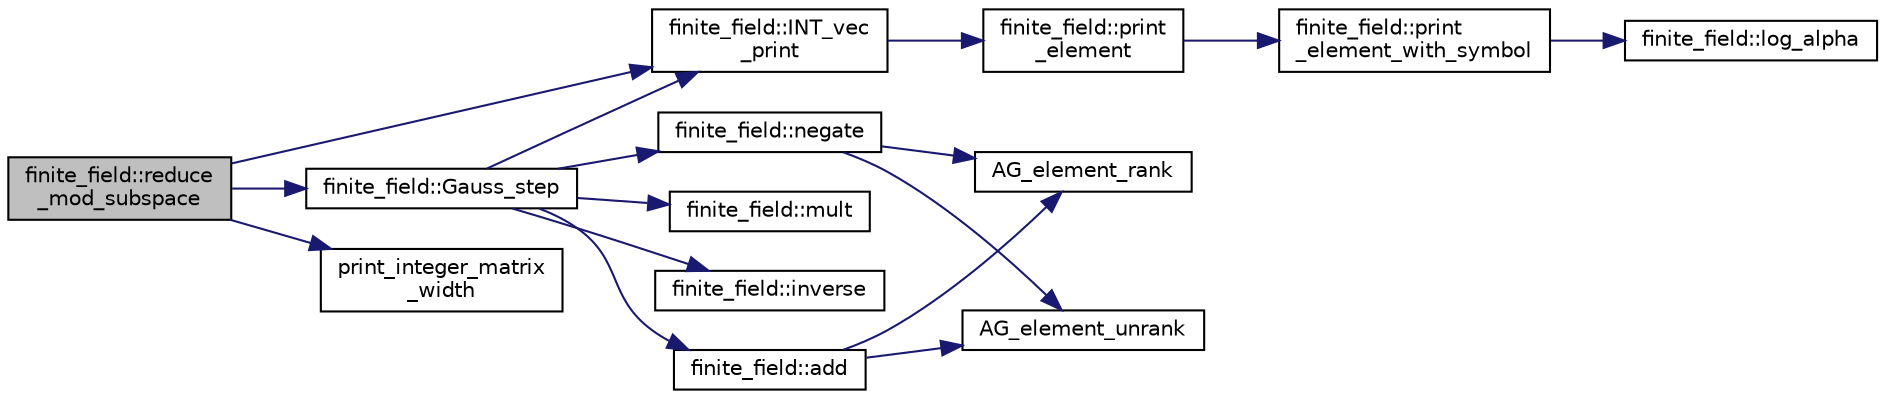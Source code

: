 digraph "finite_field::reduce_mod_subspace"
{
  edge [fontname="Helvetica",fontsize="10",labelfontname="Helvetica",labelfontsize="10"];
  node [fontname="Helvetica",fontsize="10",shape=record];
  rankdir="LR";
  Node17302 [label="finite_field::reduce\l_mod_subspace",height=0.2,width=0.4,color="black", fillcolor="grey75", style="filled", fontcolor="black"];
  Node17302 -> Node17303 [color="midnightblue",fontsize="10",style="solid",fontname="Helvetica"];
  Node17303 [label="finite_field::INT_vec\l_print",height=0.2,width=0.4,color="black", fillcolor="white", style="filled",URL="$df/d5a/classfinite__field.html#a9c33a61dedc197e37b014b6f8dc07f06"];
  Node17303 -> Node17304 [color="midnightblue",fontsize="10",style="solid",fontname="Helvetica"];
  Node17304 [label="finite_field::print\l_element",height=0.2,width=0.4,color="black", fillcolor="white", style="filled",URL="$df/d5a/classfinite__field.html#ab7d1f59c043d7696b8b47c92d0fedad5"];
  Node17304 -> Node17305 [color="midnightblue",fontsize="10",style="solid",fontname="Helvetica"];
  Node17305 [label="finite_field::print\l_element_with_symbol",height=0.2,width=0.4,color="black", fillcolor="white", style="filled",URL="$df/d5a/classfinite__field.html#aa0180c961aa4a0a8934cb4dc82e38a4d"];
  Node17305 -> Node17306 [color="midnightblue",fontsize="10",style="solid",fontname="Helvetica"];
  Node17306 [label="finite_field::log_alpha",height=0.2,width=0.4,color="black", fillcolor="white", style="filled",URL="$df/d5a/classfinite__field.html#a446a83ae0d281ddf44215626f0097305"];
  Node17302 -> Node17307 [color="midnightblue",fontsize="10",style="solid",fontname="Helvetica"];
  Node17307 [label="print_integer_matrix\l_width",height=0.2,width=0.4,color="black", fillcolor="white", style="filled",URL="$d5/db4/io__and__os_8h.html#aa78f3e73fc2179251bd15adbcc31573f"];
  Node17302 -> Node17308 [color="midnightblue",fontsize="10",style="solid",fontname="Helvetica"];
  Node17308 [label="finite_field::Gauss_step",height=0.2,width=0.4,color="black", fillcolor="white", style="filled",URL="$df/d5a/classfinite__field.html#a888228cd0bdf000bd4d44cf4d1ad62ce"];
  Node17308 -> Node17303 [color="midnightblue",fontsize="10",style="solid",fontname="Helvetica"];
  Node17308 -> Node17309 [color="midnightblue",fontsize="10",style="solid",fontname="Helvetica"];
  Node17309 [label="finite_field::negate",height=0.2,width=0.4,color="black", fillcolor="white", style="filled",URL="$df/d5a/classfinite__field.html#aa9d798298f25d4a9262b5bc5f1733e31"];
  Node17309 -> Node17310 [color="midnightblue",fontsize="10",style="solid",fontname="Helvetica"];
  Node17310 [label="AG_element_unrank",height=0.2,width=0.4,color="black", fillcolor="white", style="filled",URL="$d4/d67/geometry_8h.html#a4a33b86c87b2879b97cfa1327abe2885"];
  Node17309 -> Node17311 [color="midnightblue",fontsize="10",style="solid",fontname="Helvetica"];
  Node17311 [label="AG_element_rank",height=0.2,width=0.4,color="black", fillcolor="white", style="filled",URL="$d4/d67/geometry_8h.html#ab2ac908d07dd8038fd996e26bdc75c17"];
  Node17308 -> Node17312 [color="midnightblue",fontsize="10",style="solid",fontname="Helvetica"];
  Node17312 [label="finite_field::mult",height=0.2,width=0.4,color="black", fillcolor="white", style="filled",URL="$df/d5a/classfinite__field.html#a24fb5917aa6d4d656fd855b7f44a13b0"];
  Node17308 -> Node17313 [color="midnightblue",fontsize="10",style="solid",fontname="Helvetica"];
  Node17313 [label="finite_field::inverse",height=0.2,width=0.4,color="black", fillcolor="white", style="filled",URL="$df/d5a/classfinite__field.html#a69f2a12c01e70b7ce2d115c5221c9cdd"];
  Node17308 -> Node17314 [color="midnightblue",fontsize="10",style="solid",fontname="Helvetica"];
  Node17314 [label="finite_field::add",height=0.2,width=0.4,color="black", fillcolor="white", style="filled",URL="$df/d5a/classfinite__field.html#a8f12328a27500f3c7be0c849ebbc9d14"];
  Node17314 -> Node17310 [color="midnightblue",fontsize="10",style="solid",fontname="Helvetica"];
  Node17314 -> Node17311 [color="midnightblue",fontsize="10",style="solid",fontname="Helvetica"];
}

